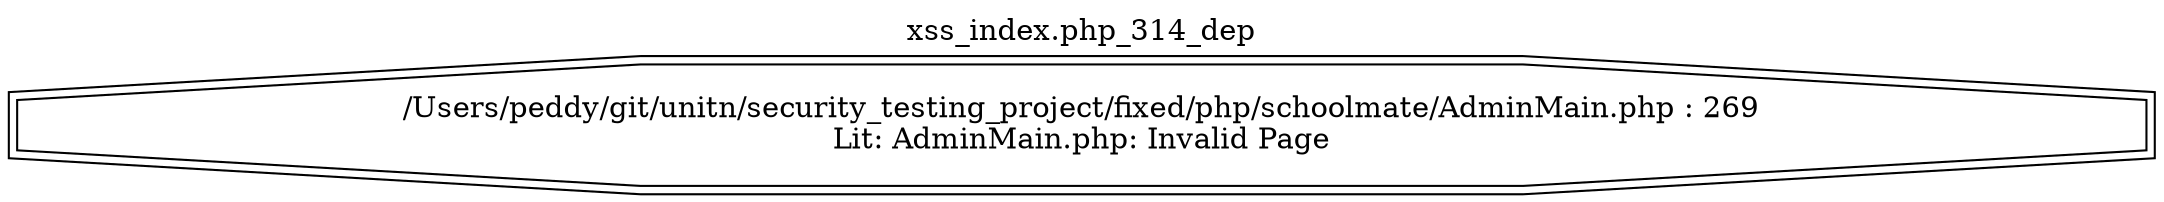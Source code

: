digraph cfg {
  label="xss_index.php_314_dep";
  labelloc=t;
  n1 [shape=doubleoctagon, label="/Users/peddy/git/unitn/security_testing_project/fixed/php/schoolmate/AdminMain.php : 269\nLit: AdminMain.php: Invalid Page\n"];
}
